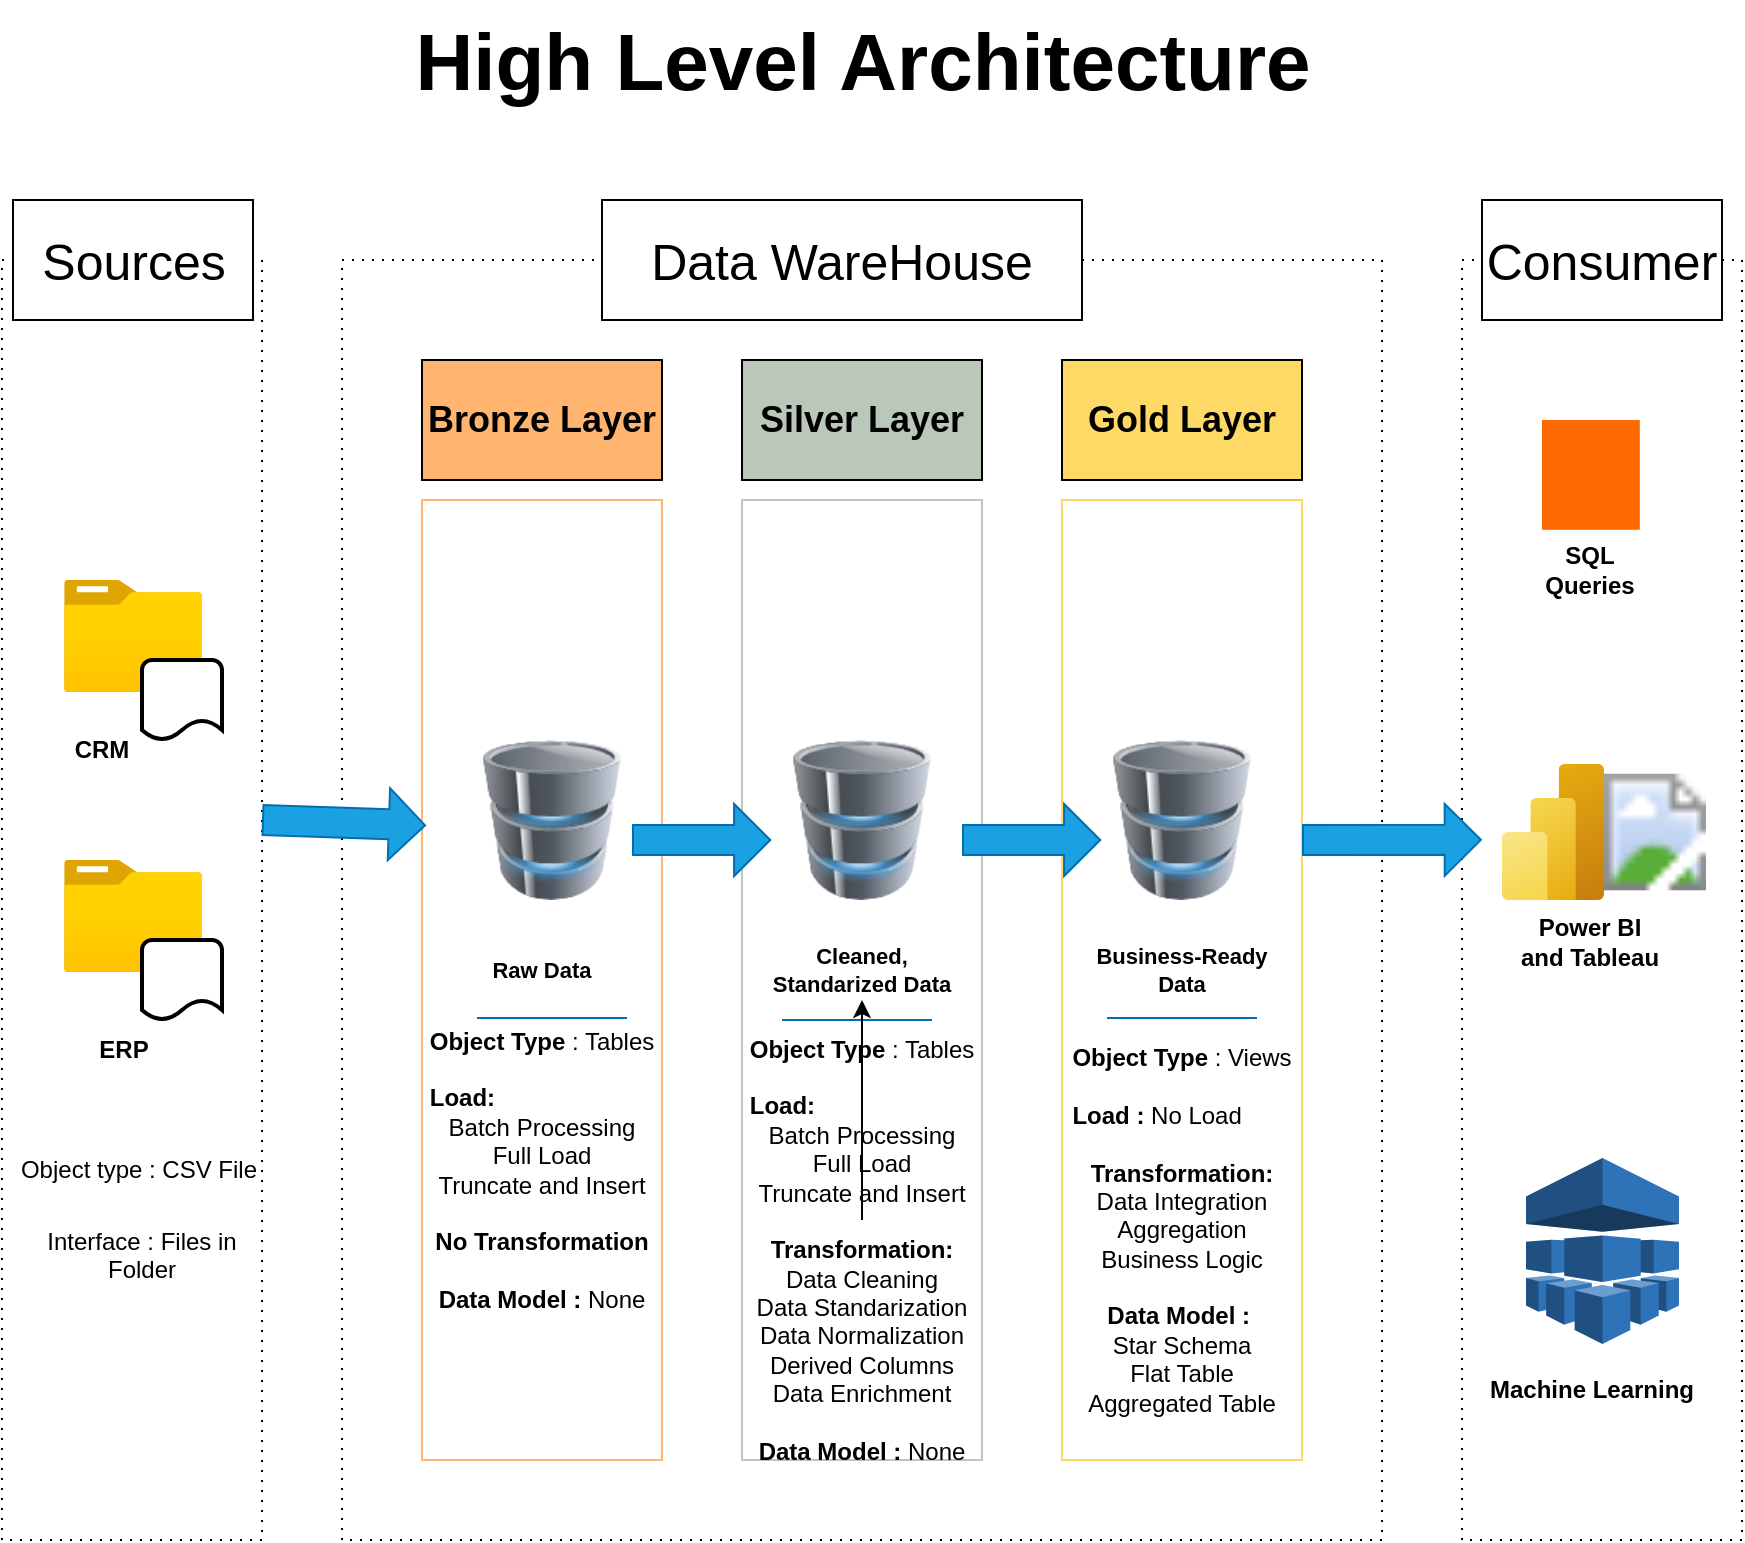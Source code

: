 <mxfile version="27.0.5">
  <diagram name="Page-1" id="l4xLWwPRdyAniZvUD8t5">
    <mxGraphModel dx="1226" dy="1933" grid="1" gridSize="10" guides="1" tooltips="1" connect="1" arrows="1" fold="1" page="1" pageScale="1" pageWidth="850" pageHeight="1100" math="0" shadow="0">
      <root>
        <mxCell id="0" />
        <mxCell id="1" parent="0" />
        <mxCell id="Dfj5IMlImyOy8agCmQB2-1" value="" style="rounded=0;whiteSpace=wrap;html=1;dashed=1;dashPattern=1 4;fillColor=none;" parent="1" vertex="1">
          <mxGeometry x="110" y="120" width="130" height="640" as="geometry" />
        </mxCell>
        <mxCell id="Dfj5IMlImyOy8agCmQB2-2" value="&lt;font style=&quot;font-size: 25px;&quot;&gt;Sources&lt;/font&gt;" style="rounded=0;whiteSpace=wrap;html=1;" parent="1" vertex="1">
          <mxGeometry x="115.5" y="90" width="120" height="60" as="geometry" />
        </mxCell>
        <mxCell id="Dfj5IMlImyOy8agCmQB2-3" value="" style="rounded=0;whiteSpace=wrap;html=1;dashed=1;dashPattern=1 4;fillColor=none;" parent="1" vertex="1">
          <mxGeometry x="280" y="120" width="520" height="640" as="geometry" />
        </mxCell>
        <mxCell id="Dfj5IMlImyOy8agCmQB2-4" value="" style="rounded=0;whiteSpace=wrap;html=1;dashed=1;dashPattern=1 4;fillColor=none;" parent="1" vertex="1">
          <mxGeometry x="840" y="120" width="140" height="640" as="geometry" />
        </mxCell>
        <mxCell id="Dfj5IMlImyOy8agCmQB2-5" value="&lt;span style=&quot;font-size: 25px;&quot;&gt;Consumer&lt;/span&gt;" style="rounded=0;whiteSpace=wrap;html=1;" parent="1" vertex="1">
          <mxGeometry x="850" y="90" width="120" height="60" as="geometry" />
        </mxCell>
        <mxCell id="Dfj5IMlImyOy8agCmQB2-6" value="&lt;b&gt;&lt;font style=&quot;font-size: 40px;&quot;&gt;High Level Architecture&lt;/font&gt;&lt;/b&gt;" style="text;html=1;align=center;verticalAlign=middle;resizable=0;points=[];autosize=1;strokeColor=none;fillColor=none;" parent="1" vertex="1">
          <mxGeometry x="305" y="-10" width="470" height="60" as="geometry" />
        </mxCell>
        <mxCell id="Dfj5IMlImyOy8agCmQB2-7" value="" style="rounded=0;whiteSpace=wrap;html=1;strokeColor=#FFB570;fillColor=none;" parent="1" vertex="1">
          <mxGeometry x="320" y="240" width="120" height="480" as="geometry" />
        </mxCell>
        <mxCell id="Dfj5IMlImyOy8agCmQB2-8" value="&lt;b&gt;&lt;font style=&quot;font-size: 18px; color: rgb(0, 0, 0);&quot;&gt;Bronze Layer&lt;/font&gt;&lt;/b&gt;" style="rounded=0;whiteSpace=wrap;html=1;fillColor=#FFB570;" parent="1" vertex="1">
          <mxGeometry x="320" y="170" width="120" height="60" as="geometry" />
        </mxCell>
        <mxCell id="Dfj5IMlImyOy8agCmQB2-10" value="&lt;span style=&quot;font-size: 25px;&quot;&gt;Data WareHouse&lt;/span&gt;" style="rounded=0;whiteSpace=wrap;html=1;" parent="1" vertex="1">
          <mxGeometry x="410" y="90" width="240" height="60" as="geometry" />
        </mxCell>
        <mxCell id="Dfj5IMlImyOy8agCmQB2-12" value="&lt;b&gt;&lt;font style=&quot;font-size: 18px; color: rgb(0, 0, 0);&quot;&gt;Silver Layer&lt;/font&gt;&lt;/b&gt;" style="rounded=0;whiteSpace=wrap;html=1;fillColor=#BAC8B9;" parent="1" vertex="1">
          <mxGeometry x="480" y="170" width="120" height="60" as="geometry" />
        </mxCell>
        <mxCell id="Dfj5IMlImyOy8agCmQB2-13" value="&lt;b&gt;&lt;font style=&quot;font-size: 18px; color: rgb(0, 0, 0);&quot;&gt;Gold Layer&lt;/font&gt;&lt;/b&gt;" style="rounded=0;whiteSpace=wrap;html=1;fillColor=#FFD966;" parent="1" vertex="1">
          <mxGeometry x="640" y="170" width="120" height="60" as="geometry" />
        </mxCell>
        <mxCell id="Dfj5IMlImyOy8agCmQB2-14" value="" style="rounded=0;whiteSpace=wrap;html=1;strokeColor=#B8CAB7;fillColor=none;" parent="1" vertex="1">
          <mxGeometry x="480" y="240" width="120" height="480" as="geometry" />
        </mxCell>
        <mxCell id="Dfj5IMlImyOy8agCmQB2-15" value="" style="rounded=0;whiteSpace=wrap;html=1;strokeColor=#FFD966;fillColor=none;" parent="1" vertex="1">
          <mxGeometry x="640" y="240" width="120" height="480" as="geometry" />
        </mxCell>
        <mxCell id="Dfj5IMlImyOy8agCmQB2-16" value="" style="image;aspect=fixed;html=1;points=[];align=center;fontSize=12;image=img/lib/azure2/general/Folder_Blank.svg;" parent="1" vertex="1">
          <mxGeometry x="141" y="280" width="69" height="56.0" as="geometry" />
        </mxCell>
        <mxCell id="Dfj5IMlImyOy8agCmQB2-18" value="" style="strokeWidth=2;html=1;shape=mxgraph.flowchart.document2;whiteSpace=wrap;size=0.25;" parent="1" vertex="1">
          <mxGeometry x="180" y="320" width="40" height="40" as="geometry" />
        </mxCell>
        <mxCell id="Dfj5IMlImyOy8agCmQB2-20" value="" style="image;aspect=fixed;html=1;points=[];align=center;fontSize=12;image=img/lib/azure2/general/Folder_Blank.svg;" parent="1" vertex="1">
          <mxGeometry x="141" y="420" width="69" height="56.0" as="geometry" />
        </mxCell>
        <mxCell id="Dfj5IMlImyOy8agCmQB2-21" value="" style="strokeWidth=2;html=1;shape=mxgraph.flowchart.document2;whiteSpace=wrap;size=0.25;" parent="1" vertex="1">
          <mxGeometry x="180" y="460" width="40" height="40" as="geometry" />
        </mxCell>
        <mxCell id="Dfj5IMlImyOy8agCmQB2-25" value="Object type : CSV File" style="text;html=1;align=center;verticalAlign=middle;whiteSpace=wrap;rounded=0;" parent="1" vertex="1">
          <mxGeometry x="115.5" y="560" width="124.5" height="30" as="geometry" />
        </mxCell>
        <mxCell id="Dfj5IMlImyOy8agCmQB2-26" value="Interface : Files in Folder&lt;div&gt;&lt;br&gt;&lt;/div&gt;" style="text;html=1;align=center;verticalAlign=middle;whiteSpace=wrap;rounded=0;" parent="1" vertex="1">
          <mxGeometry x="120" y="610" width="120" height="30" as="geometry" />
        </mxCell>
        <mxCell id="Dfj5IMlImyOy8agCmQB2-27" value="&lt;b&gt;CRM&lt;/b&gt;" style="text;html=1;align=center;verticalAlign=middle;whiteSpace=wrap;rounded=0;" parent="1" vertex="1">
          <mxGeometry x="130" y="350" width="60" height="30" as="geometry" />
        </mxCell>
        <mxCell id="Dfj5IMlImyOy8agCmQB2-28" value="&lt;b&gt;ERP&lt;/b&gt;" style="text;html=1;align=center;verticalAlign=middle;whiteSpace=wrap;rounded=0;" parent="1" vertex="1">
          <mxGeometry x="141" y="500" width="60" height="30" as="geometry" />
        </mxCell>
        <mxCell id="Dfj5IMlImyOy8agCmQB2-33" value="" style="shape=flexArrow;endArrow=classic;html=1;rounded=0;width=15;endSize=5.7;entryX=0.997;entryY=0.383;entryDx=0;entryDy=0;entryPerimeter=0;fillColor=#1ba1e2;strokeColor=#006EAF;" parent="1" edge="1">
          <mxGeometry width="50" height="50" relative="1" as="geometry">
            <mxPoint x="425" y="410" as="sourcePoint" />
            <mxPoint x="494.64" y="410.0" as="targetPoint" />
          </mxGeometry>
        </mxCell>
        <mxCell id="Dfj5IMlImyOy8agCmQB2-34" value="" style="shape=flexArrow;endArrow=classic;html=1;rounded=0;width=15;endSize=5.7;entryX=0.017;entryY=0.339;entryDx=0;entryDy=0;entryPerimeter=0;fillColor=#1ba1e2;strokeColor=#006EAF;" parent="1" target="Dfj5IMlImyOy8agCmQB2-7" edge="1">
          <mxGeometry width="50" height="50" relative="1" as="geometry">
            <mxPoint x="240" y="400" as="sourcePoint" />
            <mxPoint x="309.64" y="400.0" as="targetPoint" />
          </mxGeometry>
        </mxCell>
        <mxCell id="Dfj5IMlImyOy8agCmQB2-36" value="" style="shape=flexArrow;endArrow=classic;html=1;rounded=0;width=15;endSize=5.7;entryX=0.997;entryY=0.383;entryDx=0;entryDy=0;entryPerimeter=0;fillColor=#1ba1e2;strokeColor=#006EAF;" parent="1" edge="1">
          <mxGeometry width="50" height="50" relative="1" as="geometry">
            <mxPoint x="590" y="410" as="sourcePoint" />
            <mxPoint x="659.64" y="410.0" as="targetPoint" />
          </mxGeometry>
        </mxCell>
        <mxCell id="Dfj5IMlImyOy8agCmQB2-37" value="" style="shape=flexArrow;endArrow=classic;html=1;rounded=0;width=15;endSize=5.7;entryX=0.071;entryY=0.453;entryDx=0;entryDy=0;entryPerimeter=0;fillColor=#1ba1e2;strokeColor=#006EAF;" parent="1" target="Dfj5IMlImyOy8agCmQB2-4" edge="1">
          <mxGeometry width="50" height="50" relative="1" as="geometry">
            <mxPoint x="760" y="410" as="sourcePoint" />
            <mxPoint x="829.64" y="410.0" as="targetPoint" />
          </mxGeometry>
        </mxCell>
        <mxCell id="Dfj5IMlImyOy8agCmQB2-38" value="" style="image;html=1;image=img/lib/clip_art/computers/Database_128x128.png;fontFamily=Helvetica;fontSize=11;fontColor=default;labelBackgroundColor=default;imageBackground=default;" parent="1" vertex="1">
          <mxGeometry x="345" y="360" width="80" height="80" as="geometry" />
        </mxCell>
        <mxCell id="Dfj5IMlImyOy8agCmQB2-40" value="" style="image;html=1;image=img/lib/clip_art/computers/Database_128x128.png;fontFamily=Helvetica;fontSize=11;fontColor=default;labelBackgroundColor=default;imageBackground=default;" parent="1" vertex="1">
          <mxGeometry x="500" y="360" width="80" height="80" as="geometry" />
        </mxCell>
        <mxCell id="Dfj5IMlImyOy8agCmQB2-41" value="" style="image;html=1;image=img/lib/clip_art/computers/Database_128x128.png;fontFamily=Helvetica;fontSize=11;fontColor=default;labelBackgroundColor=default;imageBackground=default;" parent="1" vertex="1">
          <mxGeometry x="660" y="360" width="80" height="80" as="geometry" />
        </mxCell>
        <mxCell id="Dfj5IMlImyOy8agCmQB2-42" value="&lt;b&gt;Raw Data&lt;/b&gt;" style="text;html=1;align=center;verticalAlign=middle;whiteSpace=wrap;rounded=0;fontFamily=Helvetica;fontSize=11;fontColor=default;labelBackgroundColor=default;" parent="1" vertex="1">
          <mxGeometry x="350" y="460" width="60" height="30" as="geometry" />
        </mxCell>
        <mxCell id="Dfj5IMlImyOy8agCmQB2-43" value="&lt;b&gt;Cleaned, Standarized Data&lt;/b&gt;" style="text;html=1;align=center;verticalAlign=middle;whiteSpace=wrap;rounded=0;fontFamily=Helvetica;fontSize=11;fontColor=default;labelBackgroundColor=default;" parent="1" vertex="1">
          <mxGeometry x="490" y="460" width="100" height="30" as="geometry" />
        </mxCell>
        <mxCell id="Dfj5IMlImyOy8agCmQB2-44" value="&lt;b&gt;Business-Ready Data&lt;/b&gt;" style="text;html=1;align=center;verticalAlign=middle;whiteSpace=wrap;rounded=0;fontFamily=Helvetica;fontSize=11;fontColor=default;labelBackgroundColor=default;" parent="1" vertex="1">
          <mxGeometry x="650" y="460" width="100" height="30" as="geometry" />
        </mxCell>
        <mxCell id="Dfj5IMlImyOy8agCmQB2-45" value="" style="endArrow=none;html=1;rounded=0;strokeColor=#006EAF;align=center;verticalAlign=middle;fontFamily=Helvetica;fontSize=11;fontColor=default;labelBackgroundColor=default;endSize=5.7;fillColor=#1ba1e2;entryX=0.75;entryY=1;entryDx=0;entryDy=0;" parent="1" edge="1">
          <mxGeometry width="50" height="50" relative="1" as="geometry">
            <mxPoint x="347.5" y="499" as="sourcePoint" />
            <mxPoint x="422.5" y="499" as="targetPoint" />
            <Array as="points">
              <mxPoint x="387.5" y="499" />
            </Array>
          </mxGeometry>
        </mxCell>
        <mxCell id="Dfj5IMlImyOy8agCmQB2-46" value="" style="endArrow=none;html=1;rounded=0;strokeColor=#006EAF;align=center;verticalAlign=middle;fontFamily=Helvetica;fontSize=11;fontColor=default;labelBackgroundColor=default;endSize=5.7;fillColor=#1ba1e2;entryX=0.75;entryY=1;entryDx=0;entryDy=0;" parent="1" edge="1">
          <mxGeometry width="50" height="50" relative="1" as="geometry">
            <mxPoint x="662.5" y="499" as="sourcePoint" />
            <mxPoint x="737.5" y="499" as="targetPoint" />
            <Array as="points">
              <mxPoint x="702.5" y="499" />
            </Array>
          </mxGeometry>
        </mxCell>
        <mxCell id="Dfj5IMlImyOy8agCmQB2-47" value="" style="endArrow=none;html=1;rounded=0;strokeColor=#006EAF;align=center;verticalAlign=middle;fontFamily=Helvetica;fontSize=11;fontColor=default;labelBackgroundColor=default;endSize=5.7;fillColor=#1ba1e2;entryX=0.75;entryY=1;entryDx=0;entryDy=0;" parent="1" edge="1">
          <mxGeometry width="50" height="50" relative="1" as="geometry">
            <mxPoint x="500" y="500" as="sourcePoint" />
            <mxPoint x="575" y="500" as="targetPoint" />
            <Array as="points">
              <mxPoint x="540" y="500" />
            </Array>
          </mxGeometry>
        </mxCell>
        <mxCell id="JtppnCRjtMoWeR6AxdD4-1" value="&lt;b&gt;Object Type&lt;/b&gt; : Tables&lt;div&gt;&lt;br&gt;&lt;/div&gt;&lt;div style=&quot;text-align: left;&quot;&gt;&lt;b&gt;Load:&lt;/b&gt;&lt;/div&gt;&lt;div&gt;Batch Processing&lt;br&gt;Full Load&lt;/div&gt;&lt;div&gt;Truncate and Insert&lt;/div&gt;&lt;div&gt;&lt;b&gt;&lt;br&gt;&lt;/b&gt;&lt;/div&gt;&lt;div&gt;&lt;b&gt;No Transformation&lt;/b&gt;&lt;/div&gt;&lt;div&gt;&lt;b&gt;&lt;br&gt;&lt;/b&gt;&lt;/div&gt;&lt;div&gt;&lt;b&gt;Data Model : &lt;/b&gt;None&lt;/div&gt;" style="text;html=1;align=center;verticalAlign=middle;whiteSpace=wrap;rounded=0;" vertex="1" parent="1">
          <mxGeometry x="310" y="560" width="140" height="30" as="geometry" />
        </mxCell>
        <mxCell id="JtppnCRjtMoWeR6AxdD4-3" value="" style="edgeStyle=orthogonalEdgeStyle;rounded=0;orthogonalLoop=1;jettySize=auto;html=1;" edge="1" parent="1" source="JtppnCRjtMoWeR6AxdD4-2" target="Dfj5IMlImyOy8agCmQB2-43">
          <mxGeometry relative="1" as="geometry" />
        </mxCell>
        <mxCell id="JtppnCRjtMoWeR6AxdD4-2" value="&lt;b&gt;Object Type&lt;/b&gt; : Tables&lt;div&gt;&lt;br&gt;&lt;/div&gt;&lt;div style=&quot;text-align: left;&quot;&gt;&lt;b&gt;Load:&lt;/b&gt;&lt;/div&gt;&lt;div&gt;Batch Processing&lt;br&gt;Full Load&lt;/div&gt;&lt;div&gt;Truncate and Insert&lt;/div&gt;&lt;div&gt;&lt;b style=&quot;background-color: transparent; color: light-dark(rgb(0, 0, 0), rgb(255, 255, 255));&quot;&gt;&lt;br&gt;&lt;/b&gt;&lt;/div&gt;&lt;div&gt;&lt;span style=&quot;background-color: transparent; color: light-dark(rgb(0, 0, 0), rgb(255, 255, 255));&quot;&gt;&lt;b&gt;Transformation:&lt;/b&gt;&lt;br&gt;Data Cleaning&lt;br&gt;Data Standarization&lt;br&gt;Data Normalization&lt;br&gt;Derived Columns&lt;br&gt;Data Enrichment&lt;/span&gt;&lt;/div&gt;&lt;div&gt;&lt;span style=&quot;background-color: transparent; color: light-dark(rgb(0, 0, 0), rgb(255, 255, 255));&quot;&gt;&lt;br&gt;&lt;/span&gt;&lt;/div&gt;&lt;div&gt;&lt;b&gt;Data Model : &lt;/b&gt;None&lt;/div&gt;" style="text;html=1;align=center;verticalAlign=middle;whiteSpace=wrap;rounded=0;" vertex="1" parent="1">
          <mxGeometry x="470" y="600" width="140" height="30" as="geometry" />
        </mxCell>
        <mxCell id="JtppnCRjtMoWeR6AxdD4-4" value="&lt;b&gt;Object Type&lt;/b&gt; : Views&lt;div&gt;&lt;br&gt;&lt;/div&gt;&lt;div style=&quot;text-align: left;&quot;&gt;&lt;b&gt;Load :&amp;nbsp;&lt;/b&gt;No Load&lt;/div&gt;&lt;div&gt;&lt;span style=&quot;background-color: transparent; color: light-dark(rgb(0, 0, 0), rgb(255, 255, 255));&quot;&gt;&lt;b&gt;&lt;br&gt;&lt;/b&gt;&lt;/span&gt;&lt;/div&gt;&lt;div&gt;&lt;span style=&quot;background-color: transparent; color: light-dark(rgb(0, 0, 0), rgb(255, 255, 255));&quot;&gt;&lt;b&gt;Transformation:&lt;/b&gt;&lt;/span&gt;&lt;/div&gt;&lt;div&gt;&lt;span style=&quot;background-color: transparent; color: light-dark(rgb(0, 0, 0), rgb(255, 255, 255));&quot;&gt;Data Integration&lt;/span&gt;&lt;/div&gt;&lt;div&gt;&lt;span style=&quot;background-color: transparent; color: light-dark(rgb(0, 0, 0), rgb(255, 255, 255));&quot;&gt;Aggregation&lt;br&gt;Business Logic&lt;/span&gt;&lt;/div&gt;&lt;div&gt;&lt;span style=&quot;background-color: transparent; color: light-dark(rgb(0, 0, 0), rgb(255, 255, 255));&quot;&gt;&lt;br&gt;&lt;/span&gt;&lt;/div&gt;&lt;div&gt;&lt;b style=&quot;background-color: transparent; color: light-dark(rgb(0, 0, 0), rgb(255, 255, 255));&quot;&gt;Data Model :&amp;nbsp;&lt;/b&gt;&lt;span style=&quot;background-color: transparent; color: light-dark(rgb(0, 0, 0), rgb(255, 255, 255));&quot;&gt;&lt;br&gt;&lt;/span&gt;&lt;/div&gt;&lt;div&gt;Star Schema&lt;br&gt;Flat Table&lt;br&gt;Aggregated Table&lt;/div&gt;" style="text;html=1;align=center;verticalAlign=middle;whiteSpace=wrap;rounded=0;" vertex="1" parent="1">
          <mxGeometry x="630" y="590" width="140" height="30" as="geometry" />
        </mxCell>
        <mxCell id="JtppnCRjtMoWeR6AxdD4-5" value="" style="points=[];aspect=fixed;html=1;align=center;shadow=0;dashed=0;fillColor=#FF6A00;strokeColor=none;shape=mxgraph.alibaba_cloud.adb_analyticdb_for_mysql;" vertex="1" parent="1">
          <mxGeometry x="880" y="200" width="48.9" height="54.9" as="geometry" />
        </mxCell>
        <mxCell id="JtppnCRjtMoWeR6AxdD4-6" value="&lt;b&gt;SQL Queries&lt;/b&gt;" style="text;html=1;align=center;verticalAlign=middle;whiteSpace=wrap;rounded=0;" vertex="1" parent="1">
          <mxGeometry x="874.45" y="260" width="60" height="30" as="geometry" />
        </mxCell>
        <mxCell id="JtppnCRjtMoWeR6AxdD4-7" value="" style="image;aspect=fixed;html=1;points=[];align=center;fontSize=12;image=img/lib/azure2/analytics/Power_BI_Embedded.svg;" vertex="1" parent="1">
          <mxGeometry x="860" y="372" width="51" height="68" as="geometry" />
        </mxCell>
        <mxCell id="JtppnCRjtMoWeR6AxdD4-8" value="" style="image;aspect=fixed;html=1;points=[];align=center;fontSize=12;image=img/lib/azure2/power_platform/PowerBI.svg;" vertex="1" parent="1">
          <mxGeometry x="911" y="372" width="51" height="68" as="geometry" />
        </mxCell>
        <mxCell id="JtppnCRjtMoWeR6AxdD4-9" value="&lt;b&gt;Power BI and Tableau&lt;/b&gt;" style="text;html=1;align=center;verticalAlign=middle;whiteSpace=wrap;rounded=0;" vertex="1" parent="1">
          <mxGeometry x="866.45" y="446" width="76" height="30" as="geometry" />
        </mxCell>
        <mxCell id="JtppnCRjtMoWeR6AxdD4-10" value="" style="outlineConnect=0;dashed=0;verticalLabelPosition=bottom;verticalAlign=top;align=center;html=1;shape=mxgraph.aws3.machine_learning;fillColor=#2E73B8;gradientColor=none;" vertex="1" parent="1">
          <mxGeometry x="872" y="569" width="76.5" height="93" as="geometry" />
        </mxCell>
        <mxCell id="JtppnCRjtMoWeR6AxdD4-11" value="&lt;b&gt;Machine Learning&lt;/b&gt;" style="text;html=1;align=center;verticalAlign=middle;whiteSpace=wrap;rounded=0;" vertex="1" parent="1">
          <mxGeometry x="850" y="670" width="110" height="30" as="geometry" />
        </mxCell>
      </root>
    </mxGraphModel>
  </diagram>
</mxfile>

